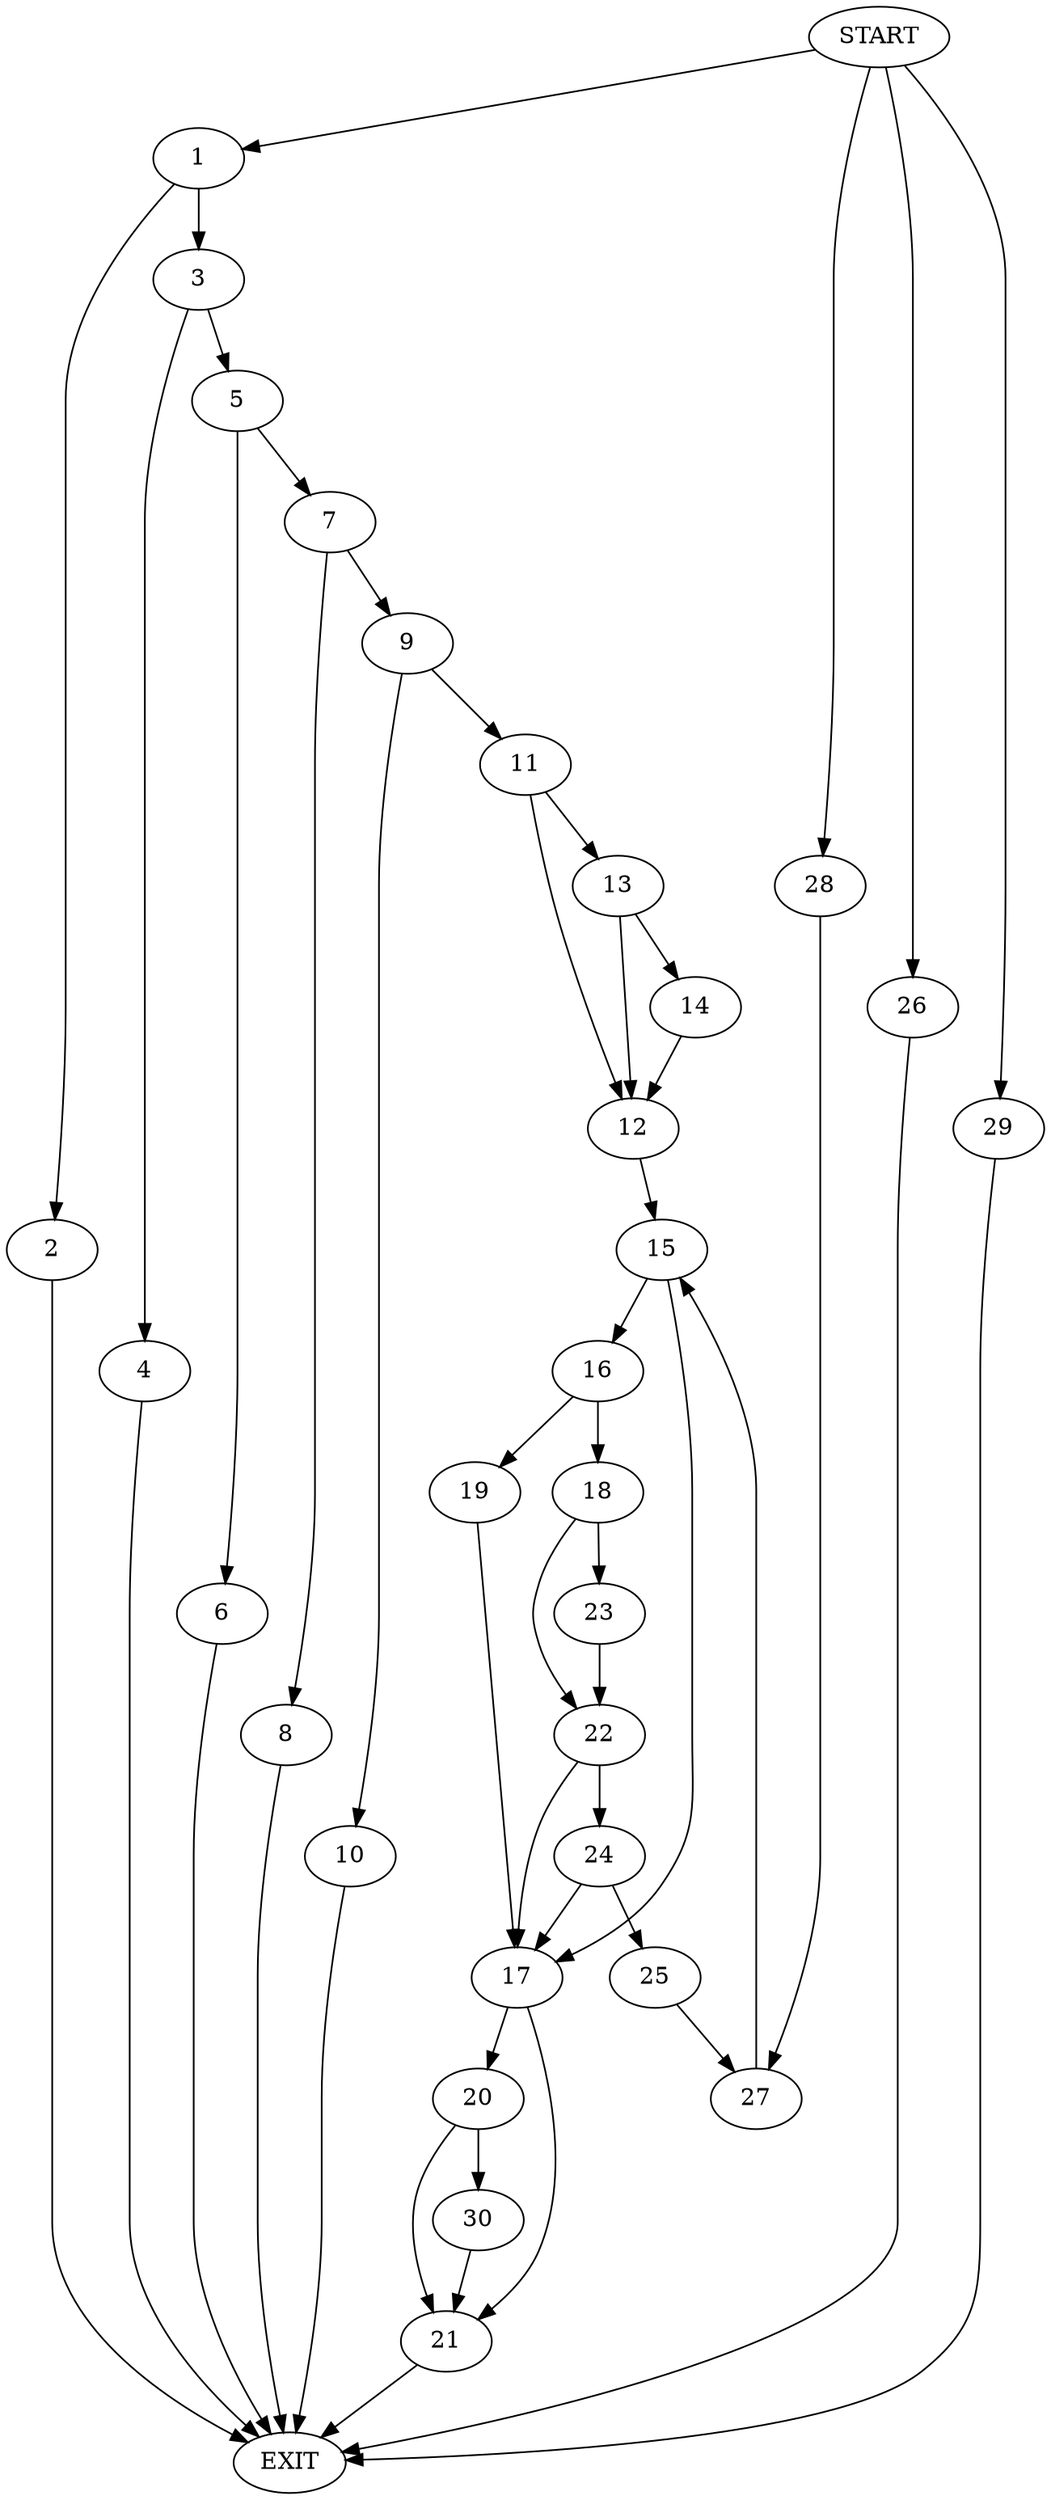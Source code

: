 digraph {
0 [label="START"]
31 [label="EXIT"]
0 -> 1
1 -> 2
1 -> 3
3 -> 4
3 -> 5
2 -> 31
4 -> 31
5 -> 6
5 -> 7
6 -> 31
7 -> 8
7 -> 9
9 -> 10
9 -> 11
8 -> 31
11 -> 12
11 -> 13
10 -> 31
13 -> 12
13 -> 14
12 -> 15
14 -> 12
15 -> 16
15 -> 17
16 -> 18
16 -> 19
17 -> 20
17 -> 21
18 -> 22
18 -> 23
19 -> 17
23 -> 22
22 -> 17
22 -> 24
24 -> 17
24 -> 25
0 -> 26
26 -> 31
25 -> 27
27 -> 15
0 -> 28
28 -> 27
0 -> 29
29 -> 31
20 -> 30
20 -> 21
21 -> 31
30 -> 21
}
